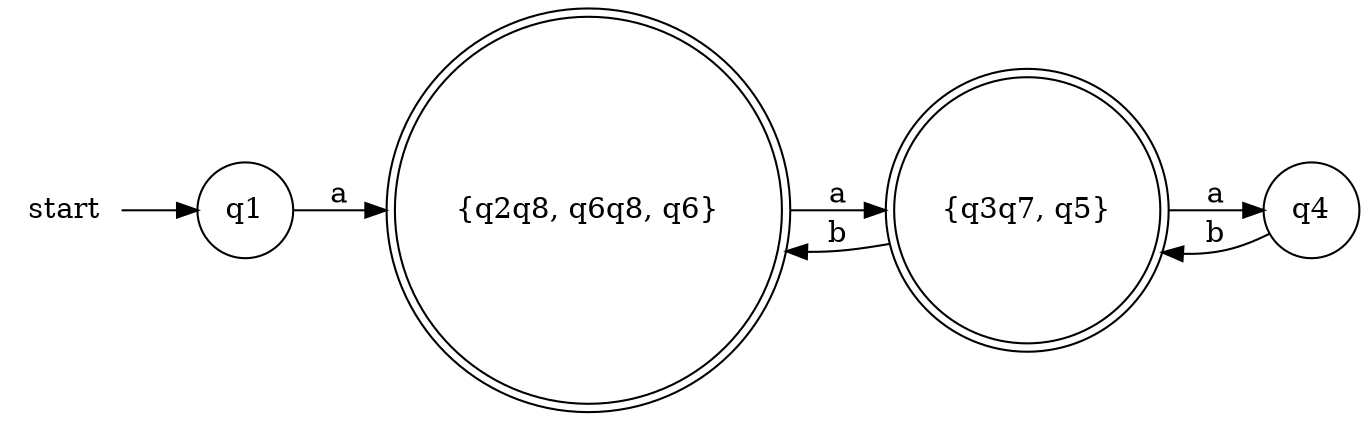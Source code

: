 digraph G{
  rankdir = LR;
  node [shape = none]; start;
  node [shape = circle]; q1 q4;
  node [shape = doublecircle]; "{q2q8, q6q8, q6}" "{q3q7, q5}";
  start -> q1;
  q1 -> "{q2q8, q6q8, q6}" [label = "a"];
  "{q2q8, q6q8, q6}" -> "{q3q7, q5}" [label = "a"];
  "{q3q7, q5}" -> "{q2q8, q6q8, q6}" [label = "b"];
  "{q3q7, q5}" -> q4 [label = "a"];
  q4 -> "{q3q7, q5}" [label = "b"];
}